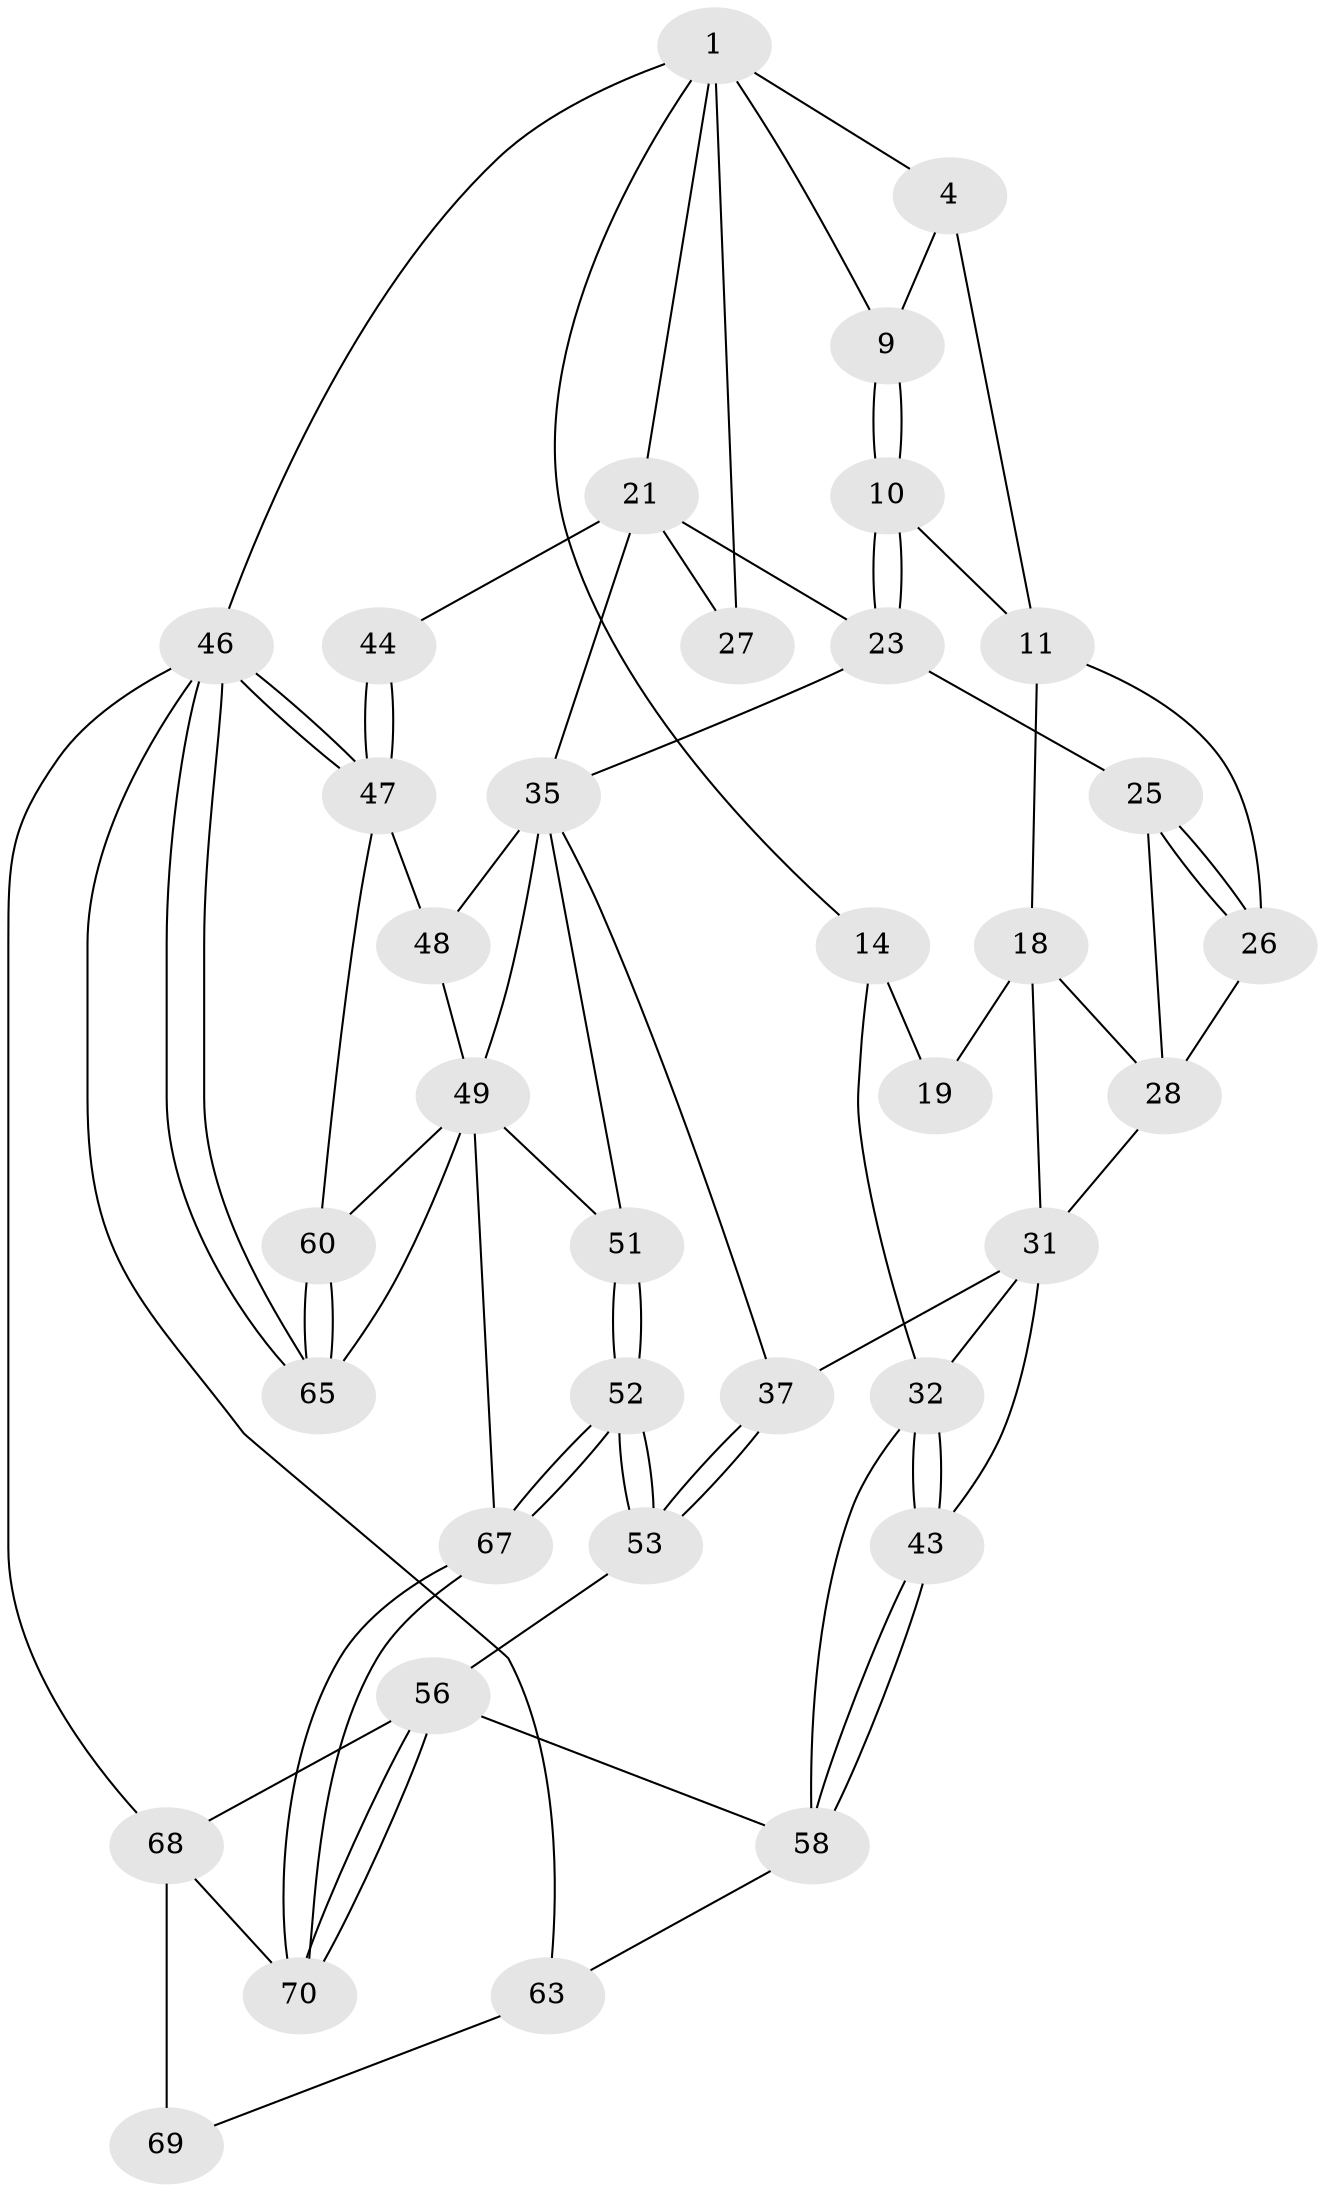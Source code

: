 // original degree distribution, {3: 0.041666666666666664, 6: 0.25, 5: 0.4583333333333333, 4: 0.25}
// Generated by graph-tools (version 1.1) at 2025/28/03/15/25 16:28:12]
// undirected, 36 vertices, 79 edges
graph export_dot {
graph [start="1"]
  node [color=gray90,style=filled];
  1 [pos="+0.7935607908176338+0",super="+2+6"];
  4 [pos="+0.2852044056503864+0",super="+5"];
  9 [pos="+0.48971152259337036+0.13439523596862807"];
  10 [pos="+0.47287376893852956+0.143863313365341"];
  11 [pos="+0.36431411582829093+0.13376079294757853",super="+17+12"];
  14 [pos="+0+0.2712361240992285",super="+15"];
  18 [pos="+0.17515620250346783+0.2815533734200725",super="+29"];
  19 [pos="+0.1420114487915124+0.27087698318973874"];
  21 [pos="+0.7600638175021271+0.2787693895423154",super="+22+39"];
  23 [pos="+0.6136819595352658+0.3069573704146574",super="+24"];
  25 [pos="+0.5343896018596713+0.32530111751157526"];
  26 [pos="+0.4097193856012457+0.27836359985761916"];
  27 [pos="+1+0.11090140012795022"];
  28 [pos="+0.3776596240481978+0.3340280770128888",super="+30"];
  31 [pos="+0.23328551718362492+0.46455430807353115",super="+34"];
  32 [pos="+0.2276868690612288+0.47142499065342863",super="+33"];
  35 [pos="+0.5333941801530119+0.42861143798119944",super="+36+41"];
  37 [pos="+0.46489127771069083+0.541290053544694"];
  43 [pos="+0.16065669987637396+0.6556437046838289"];
  44 [pos="+1+0.653245537731891",super="+45"];
  46 [pos="+1+1",super="+64"];
  47 [pos="+1+1",super="+54"];
  48 [pos="+0.7607787764596434+0.5536408009657929"];
  49 [pos="+0.7528739781599435+0.5575926287084543",super="+59"];
  51 [pos="+0.5905931034785408+0.7631356104796462"];
  52 [pos="+0.5343082431721188+0.7807459467758525"];
  53 [pos="+0.4307347430269853+0.7152467009826434"];
  56 [pos="+0.33218716573439777+0.7573090190212359",super="+57"];
  58 [pos="+0.14950824232400217+0.6818220707341027",super="+62"];
  60 [pos="+0.7343102535275553+0.7774640971595895"];
  63 [pos="+0+0.9891252172630839"];
  65 [pos="+0.90135961383288+1"];
  67 [pos="+0.5838328559977807+1"];
  68 [pos="+0.2081766227815795+0.7860048946452411",super="+71"];
  69 [pos="+0.17880313394354097+0.8366337854600103"];
  70 [pos="+0.508401383409662+1"];
  1 -- 4 [weight=2];
  1 -- 14;
  1 -- 27 [weight=2];
  1 -- 46 [weight=2];
  1 -- 21 [weight=2];
  1 -- 9;
  4 -- 11;
  4 -- 9;
  9 -- 10;
  9 -- 10;
  10 -- 11;
  10 -- 23;
  10 -- 23;
  11 -- 26;
  11 -- 18;
  14 -- 32;
  14 -- 19 [weight=2];
  18 -- 19;
  18 -- 28;
  18 -- 31;
  21 -- 23;
  21 -- 35;
  21 -- 27;
  21 -- 44 [weight=2];
  23 -- 25;
  23 -- 35;
  25 -- 26;
  25 -- 26;
  25 -- 28;
  26 -- 28;
  28 -- 31;
  31 -- 32;
  31 -- 43;
  31 -- 37;
  32 -- 43;
  32 -- 43;
  32 -- 58;
  35 -- 49;
  35 -- 37;
  35 -- 51;
  35 -- 48;
  37 -- 53;
  37 -- 53;
  43 -- 58;
  43 -- 58;
  44 -- 47 [weight=2];
  44 -- 47;
  46 -- 47;
  46 -- 47;
  46 -- 65;
  46 -- 65;
  46 -- 68;
  46 -- 63;
  47 -- 48;
  47 -- 60;
  48 -- 49;
  49 -- 65;
  49 -- 51;
  49 -- 67;
  49 -- 60;
  51 -- 52;
  51 -- 52;
  52 -- 53;
  52 -- 53;
  52 -- 67;
  52 -- 67;
  53 -- 56;
  56 -- 70;
  56 -- 70;
  56 -- 58;
  56 -- 68;
  58 -- 63;
  60 -- 65;
  60 -- 65;
  63 -- 69;
  67 -- 70;
  67 -- 70;
  68 -- 69 [weight=2];
  68 -- 70;
}
